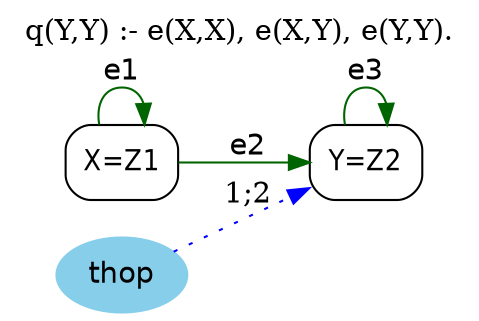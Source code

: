 digraph G {
	graph [bb="0,0,207,146",
		label="q(Y,Y) :- e(X,X), e(X,Y), e(Y,Y).",
		labelloc=t,
		lheight=0.21,
		lp="103.5,134.5",
		lwidth=2.65,
		rankdir=LR
	];
	node [label="\N"];
	X	 [fontname="Helvetica-Narrow",
		height=0.5,
		label="X=Z1",
		pos="49.5,72",
		shape=box,
		style=rounded,
		width=0.75];
	X -> X	 [color=darkgreen,
		fontname=helvetica,
		label=e1,
		lp="49.5,115.5",
		pos="e,59.269,90.153 39.731,90.153 38.228,99.539 41.484,108 49.5,108 54.385,108 57.502,104.86 58.852,100.28"];
	Y	 [fontname="Helvetica-Narrow",
		height=0.5,
		label="Y=Z2",
		pos="159.1,72",
		shape=box,
		style=rounded,
		width=0.75];
	X -> Y	 [color=darkgreen,
		fontname=helvetica,
		label=e2,
		lp="105.1,79.5",
		pos="e,131.94,72 76.592,72 90.16,72 106.8,72 121.58,72"];
	Y -> Y	 [color=darkgreen,
		fontname=helvetica,
		label=e3,
		lp="159.1,115.5",
		pos="e,168.87,90.153 149.33,90.153 147.83,99.539 151.08,108 159.1,108 163.98,108 167.1,104.86 168.45,100.28"];
	thop	 [color=skyblue,
		fillcolor=skyblue,
		fontname=helvetica,
		height=0.5,
		pos="49.5,18",
		shape=oval,
		style="filled,rounded",
		width=0.79437];
	thop -> Y	 [color=blue,
		constraint=false,
		label="1;2",
		lp="105.1,55.5",
		pos="e,131.76,58.532 72.209,29.189 86.674,36.316 105.75,45.713 122.34,53.887",
		style=dotted];
}
